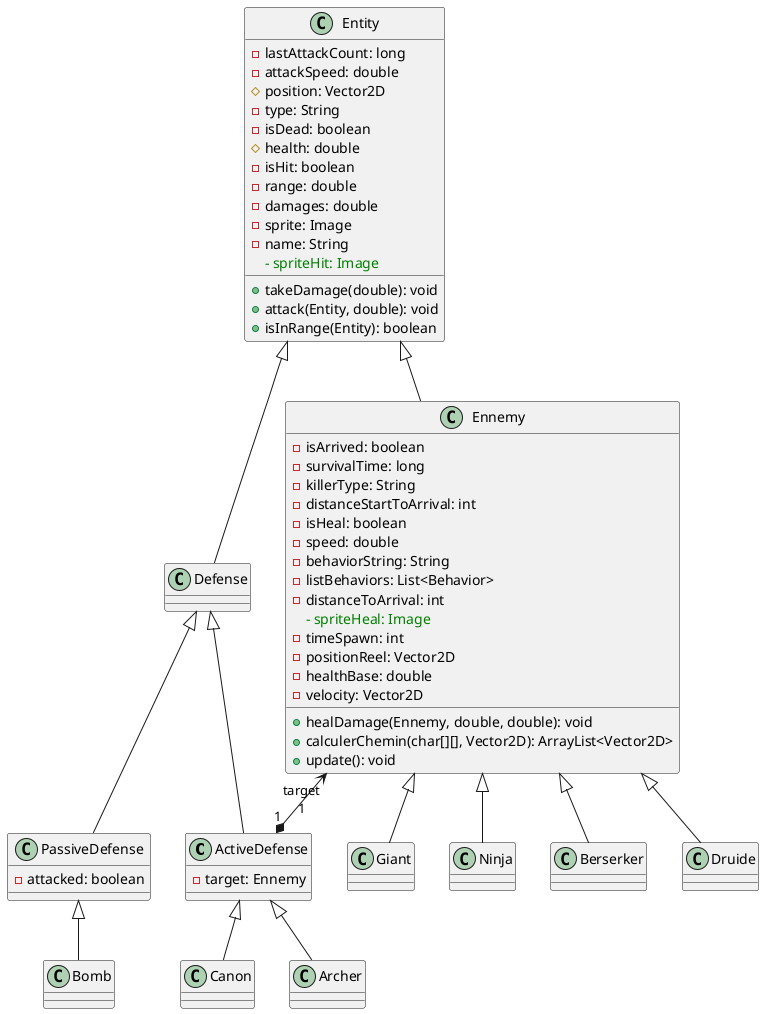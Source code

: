 @startuml

class ActiveDefense {
  - target: Ennemy
}

class Archer
class Berserker
class Bomb
class Canon
class Defense
class Druide

class Ennemy {
  - isArrived: boolean
  - survivalTime: long
  - killerType: String
  - distanceStartToArrival: int
  - isHeal: boolean
  - speed: double
  - behaviorString: String
  - listBehaviors: List<Behavior>
  - distanceToArrival: int
  <color:green>- spriteHeal: Image</color>
  - timeSpawn: int 
  - positionReel: Vector2D
  - healthBase: double
  - velocity: Vector2D
  + healDamage(Ennemy, double, double): void
  + calculerChemin(char[][], Vector2D): ArrayList<Vector2D>
  + update(): void

}
class Entity {
  - lastAttackCount: long
  - attackSpeed: double
  # position: Vector2D
  - type: String
  - isDead: boolean
  # health: double
  - isHit: boolean
  - range: double
  - damages: double
  - sprite: Image
  - name: String
  <color:green>- spriteHit: Image</color>
  + takeDamage(double): void
  + attack(Entity, double): void
  + isInRange(Entity): boolean
}
class Giant
class Ninja
class PassiveDefense {
  - attacked: boolean
}


Entity ^--  Ennemy
Entity ^--  Defense
Defense ^--  ActiveDefense
Ennemy "target\n1" <--* "1" ActiveDefense
ActiveDefense ^-- Archer
Ennemy ^--  Berserker
PassiveDefense ^-- Bomb
ActiveDefense ^-- Canon
Ennemy ^-- Druide
Ennemy ^-- Giant
Ennemy ^-- Ninja
Defense ^--  PassiveDefense
@enduml
